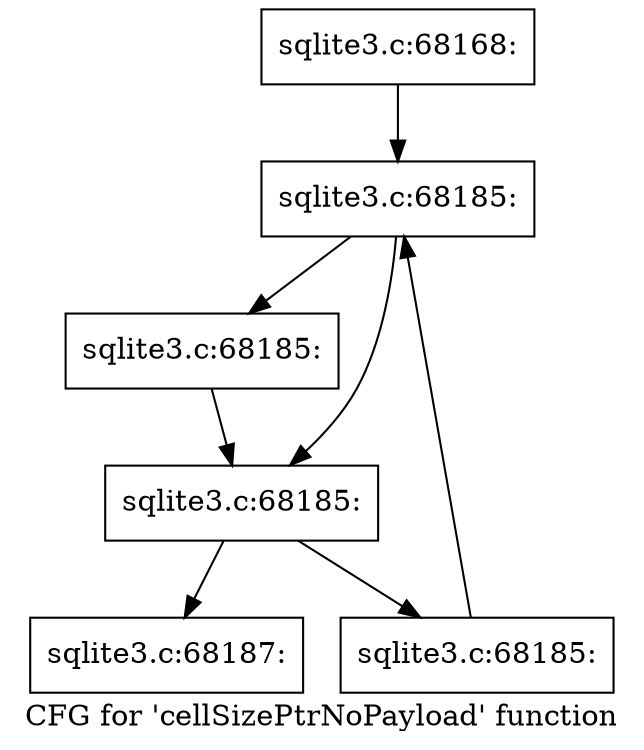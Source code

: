 digraph "CFG for 'cellSizePtrNoPayload' function" {
	label="CFG for 'cellSizePtrNoPayload' function";

	Node0x55c0f761bb70 [shape=record,label="{sqlite3.c:68168:}"];
	Node0x55c0f761bb70 -> Node0x55c0f7620a70;
	Node0x55c0f7620a70 [shape=record,label="{sqlite3.c:68185:}"];
	Node0x55c0f7620a70 -> Node0x55c0f7620ca0;
	Node0x55c0f7620a70 -> Node0x55c0f7620c50;
	Node0x55c0f7620ca0 [shape=record,label="{sqlite3.c:68185:}"];
	Node0x55c0f7620ca0 -> Node0x55c0f7620c50;
	Node0x55c0f7620c50 [shape=record,label="{sqlite3.c:68185:}"];
	Node0x55c0f7620c50 -> Node0x55c0f7621620;
	Node0x55c0f7620c50 -> Node0x55c0f7620bd0;
	Node0x55c0f7621620 [shape=record,label="{sqlite3.c:68185:}"];
	Node0x55c0f7621620 -> Node0x55c0f7620a70;
	Node0x55c0f7620bd0 [shape=record,label="{sqlite3.c:68187:}"];
}
